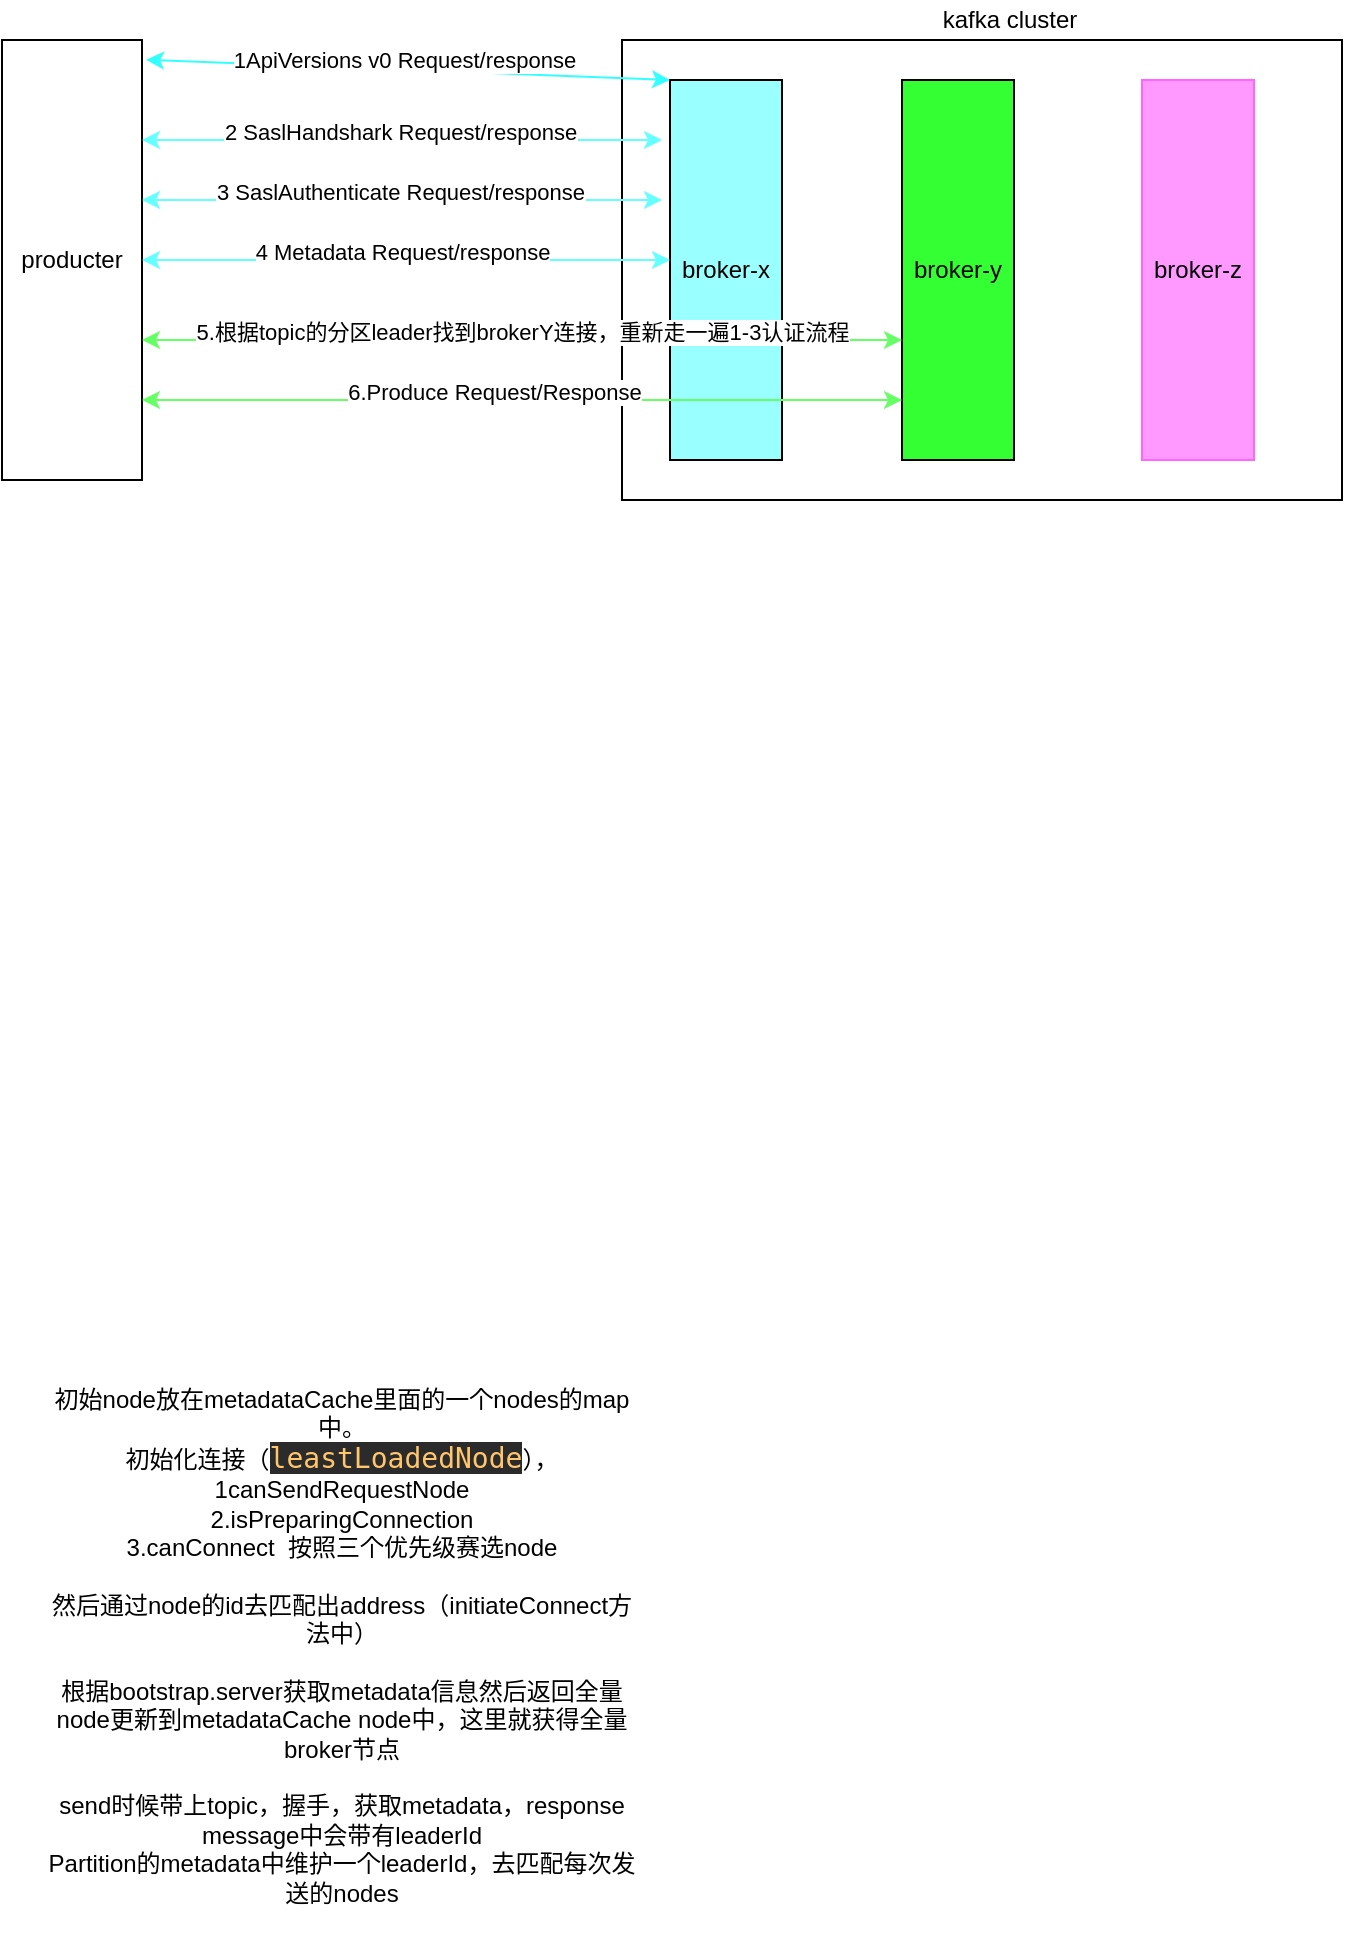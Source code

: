 <mxfile version="14.8.6" type="github" pages="2">
  <diagram id="R2lEEEUBdFMjLlhIrx00" name="producer">
    <mxGraphModel dx="1170" dy="1653" grid="1" gridSize="10" guides="1" tooltips="1" connect="1" arrows="1" fold="1" page="1" pageScale="1" pageWidth="850" pageHeight="1100" math="0" shadow="0" extFonts="Permanent Marker^https://fonts.googleapis.com/css?family=Permanent+Marker">
      <root>
        <mxCell id="0" />
        <mxCell id="1" parent="0" />
        <mxCell id="P7kI_6OZgvpL-uzqJ9Wy-4" value="初始node放在metadataCache里面的一个nodes的map中。&lt;br&gt;初始化连接（&lt;span style=&quot;color: rgb(255 , 198 , 109) ; background-color: rgb(43 , 43 , 43) ; font-family: &amp;#34;jetbrains mono&amp;#34; , monospace ; font-size: 10.5pt&quot;&gt;leastLoadedNode&lt;/span&gt;&lt;span&gt;），1canSendRequestNode&lt;br&gt;2.isPreparingConnection&lt;br&gt;3.canConnect&amp;nbsp; 按照三个优先级赛选node&lt;br&gt;&lt;br&gt;然后通过node的id去匹配出address（initiateConnect方法中）&lt;br&gt;&lt;br&gt;根据bootstrap.server获取metadata信息然后返回全量node更新到metadataCache node中，这里就获得全量broker节点&lt;br&gt;&lt;/span&gt;&lt;span&gt;&lt;br&gt;send时候带上topic，握手，获取metadata，response message中会带有leaderId&lt;br&gt;Partition的metadata中维护一个leaderId，去匹配每次发送的nodes&lt;br&gt;&lt;br&gt;&lt;/span&gt;" style="text;html=1;strokeColor=none;fillColor=none;align=center;verticalAlign=middle;whiteSpace=wrap;rounded=0;" parent="1" vertex="1">
          <mxGeometry x="100" y="680" width="300" height="220" as="geometry" />
        </mxCell>
        <mxCell id="9Rw0iZlwT72tDmpHV7MX-1" value="producter" style="rounded=0;whiteSpace=wrap;html=1;" vertex="1" parent="1">
          <mxGeometry x="80" y="-20" width="70" height="220" as="geometry" />
        </mxCell>
        <mxCell id="9Rw0iZlwT72tDmpHV7MX-2" value="" style="rounded=0;whiteSpace=wrap;html=1;" vertex="1" parent="1">
          <mxGeometry x="390" y="-20" width="360" height="230" as="geometry" />
        </mxCell>
        <mxCell id="9Rw0iZlwT72tDmpHV7MX-3" value="broker-x" style="rounded=0;whiteSpace=wrap;html=1;fillColor=#99FFFF;" vertex="1" parent="1">
          <mxGeometry x="414" width="56" height="190" as="geometry" />
        </mxCell>
        <mxCell id="9Rw0iZlwT72tDmpHV7MX-4" value="broker-y" style="rounded=0;whiteSpace=wrap;html=1;fillColor=#33FF33;" vertex="1" parent="1">
          <mxGeometry x="530" width="56" height="190" as="geometry" />
        </mxCell>
        <mxCell id="9Rw0iZlwT72tDmpHV7MX-5" value="broker-z" style="rounded=0;whiteSpace=wrap;html=1;fillColor=#FF99FF;strokeColor=#FF66FF;" vertex="1" parent="1">
          <mxGeometry x="650" width="56" height="190" as="geometry" />
        </mxCell>
        <mxCell id="9Rw0iZlwT72tDmpHV7MX-6" value="kafka cluster" style="text;html=1;strokeColor=none;fillColor=none;align=center;verticalAlign=middle;whiteSpace=wrap;rounded=0;" vertex="1" parent="1">
          <mxGeometry x="538" y="-40" width="92" height="20" as="geometry" />
        </mxCell>
        <mxCell id="9Rw0iZlwT72tDmpHV7MX-7" value="" style="endArrow=classic;startArrow=classic;html=1;exitX=1.029;exitY=0.045;exitDx=0;exitDy=0;exitPerimeter=0;entryX=0;entryY=0;entryDx=0;entryDy=0;strokeColor=#33FFFF;" edge="1" parent="1" source="9Rw0iZlwT72tDmpHV7MX-1" target="9Rw0iZlwT72tDmpHV7MX-3">
          <mxGeometry width="50" height="50" relative="1" as="geometry">
            <mxPoint x="190" y="100" as="sourcePoint" />
            <mxPoint x="240" y="50" as="targetPoint" />
          </mxGeometry>
        </mxCell>
        <mxCell id="9Rw0iZlwT72tDmpHV7MX-8" value="1ApiVersions v0 Request/response" style="edgeLabel;html=1;align=center;verticalAlign=middle;resizable=0;points=[];" vertex="1" connectable="0" parent="9Rw0iZlwT72tDmpHV7MX-7">
          <mxGeometry x="-0.205" y="4" relative="1" as="geometry">
            <mxPoint x="25" as="offset" />
          </mxGeometry>
        </mxCell>
        <mxCell id="9Rw0iZlwT72tDmpHV7MX-9" value="" style="endArrow=classic;startArrow=classic;html=1;exitX=1.029;exitY=0.045;exitDx=0;exitDy=0;exitPerimeter=0;strokeColor=#66FFFF;" edge="1" parent="1">
          <mxGeometry width="50" height="50" relative="1" as="geometry">
            <mxPoint x="150" y="30" as="sourcePoint" />
            <mxPoint x="410" y="30" as="targetPoint" />
          </mxGeometry>
        </mxCell>
        <mxCell id="9Rw0iZlwT72tDmpHV7MX-10" value="2 SaslHandshark Request/response" style="edgeLabel;html=1;align=center;verticalAlign=middle;resizable=0;points=[];" vertex="1" connectable="0" parent="9Rw0iZlwT72tDmpHV7MX-9">
          <mxGeometry x="-0.205" y="4" relative="1" as="geometry">
            <mxPoint x="25" as="offset" />
          </mxGeometry>
        </mxCell>
        <mxCell id="9Rw0iZlwT72tDmpHV7MX-11" value="" style="endArrow=classic;startArrow=classic;html=1;exitX=1.029;exitY=0.045;exitDx=0;exitDy=0;exitPerimeter=0;strokeColor=#66FFFF;" edge="1" parent="1">
          <mxGeometry width="50" height="50" relative="1" as="geometry">
            <mxPoint x="150" y="60" as="sourcePoint" />
            <mxPoint x="410" y="60" as="targetPoint" />
          </mxGeometry>
        </mxCell>
        <mxCell id="9Rw0iZlwT72tDmpHV7MX-12" value="3 SaslAuthenticate Request/response" style="edgeLabel;html=1;align=center;verticalAlign=middle;resizable=0;points=[];" vertex="1" connectable="0" parent="9Rw0iZlwT72tDmpHV7MX-11">
          <mxGeometry x="-0.205" y="4" relative="1" as="geometry">
            <mxPoint x="25" as="offset" />
          </mxGeometry>
        </mxCell>
        <mxCell id="9Rw0iZlwT72tDmpHV7MX-13" value="" style="endArrow=classic;startArrow=classic;html=1;strokeColor=#66FFFF;" edge="1" parent="1">
          <mxGeometry width="50" height="50" relative="1" as="geometry">
            <mxPoint x="150" y="90" as="sourcePoint" />
            <mxPoint x="414" y="90" as="targetPoint" />
          </mxGeometry>
        </mxCell>
        <mxCell id="9Rw0iZlwT72tDmpHV7MX-14" value="4 Metadata Request/response" style="edgeLabel;html=1;align=center;verticalAlign=middle;resizable=0;points=[];" vertex="1" connectable="0" parent="9Rw0iZlwT72tDmpHV7MX-13">
          <mxGeometry x="-0.205" y="4" relative="1" as="geometry">
            <mxPoint x="25" as="offset" />
          </mxGeometry>
        </mxCell>
        <mxCell id="9Rw0iZlwT72tDmpHV7MX-17" value="" style="endArrow=classic;startArrow=classic;html=1;strokeColor=#66FF66;" edge="1" parent="1">
          <mxGeometry width="50" height="50" relative="1" as="geometry">
            <mxPoint x="150" y="130" as="sourcePoint" />
            <mxPoint x="530" y="130" as="targetPoint" />
          </mxGeometry>
        </mxCell>
        <mxCell id="9Rw0iZlwT72tDmpHV7MX-18" value="5.根据topic的分区leader找到brokerY连接，重新走一遍1-3认证流程" style="edgeLabel;html=1;align=center;verticalAlign=middle;resizable=0;points=[];" vertex="1" connectable="0" parent="9Rw0iZlwT72tDmpHV7MX-17">
          <mxGeometry x="-0.205" y="4" relative="1" as="geometry">
            <mxPoint x="39" as="offset" />
          </mxGeometry>
        </mxCell>
        <mxCell id="9Rw0iZlwT72tDmpHV7MX-19" value="" style="endArrow=classic;startArrow=classic;html=1;strokeColor=#66FF66;" edge="1" parent="1">
          <mxGeometry width="50" height="50" relative="1" as="geometry">
            <mxPoint x="150" y="160" as="sourcePoint" />
            <mxPoint x="530" y="160" as="targetPoint" />
          </mxGeometry>
        </mxCell>
        <mxCell id="9Rw0iZlwT72tDmpHV7MX-20" value="6.Produce Request/Response" style="edgeLabel;html=1;align=center;verticalAlign=middle;resizable=0;points=[];" vertex="1" connectable="0" parent="9Rw0iZlwT72tDmpHV7MX-19">
          <mxGeometry x="-0.205" y="4" relative="1" as="geometry">
            <mxPoint x="25" as="offset" />
          </mxGeometry>
        </mxCell>
      </root>
    </mxGraphModel>
  </diagram>
  <diagram id="O7ieYafIhJPExKGgI1Up" name="consumer">
    <mxGraphModel dx="1170" dy="1722" grid="1" gridSize="10" guides="1" tooltips="1" connect="1" arrows="1" fold="1" page="1" pageScale="1" pageWidth="827" pageHeight="1169" math="0" shadow="0">
      <root>
        <mxCell id="TrR6X78nPMM3bP7Jag6o-0" />
        <mxCell id="TrR6X78nPMM3bP7Jag6o-1" parent="TrR6X78nPMM3bP7Jag6o-0" />
        <mxCell id="TrR6X78nPMM3bP7Jag6o-2" value="consumer" style="rounded=0;whiteSpace=wrap;html=1;" vertex="1" parent="TrR6X78nPMM3bP7Jag6o-1">
          <mxGeometry x="80" y="-20" width="70" height="480" as="geometry" />
        </mxCell>
        <mxCell id="TrR6X78nPMM3bP7Jag6o-3" value="" style="rounded=0;whiteSpace=wrap;html=1;" vertex="1" parent="TrR6X78nPMM3bP7Jag6o-1">
          <mxGeometry x="390" y="-20" width="360" height="480" as="geometry" />
        </mxCell>
        <mxCell id="TrR6X78nPMM3bP7Jag6o-4" value="broker-x" style="rounded=0;whiteSpace=wrap;html=1;fillColor=#99FFFF;" vertex="1" parent="TrR6X78nPMM3bP7Jag6o-1">
          <mxGeometry x="414" width="56" height="450" as="geometry" />
        </mxCell>
        <mxCell id="TrR6X78nPMM3bP7Jag6o-5" value="broker-y" style="rounded=0;whiteSpace=wrap;html=1;fillColor=#33FF33;" vertex="1" parent="TrR6X78nPMM3bP7Jag6o-1">
          <mxGeometry x="530" width="56" height="450" as="geometry" />
        </mxCell>
        <mxCell id="TrR6X78nPMM3bP7Jag6o-6" value="broker-z" style="rounded=0;whiteSpace=wrap;html=1;fillColor=#FF99FF;strokeColor=#FF66FF;" vertex="1" parent="TrR6X78nPMM3bP7Jag6o-1">
          <mxGeometry x="650" width="56" height="450" as="geometry" />
        </mxCell>
        <mxCell id="TrR6X78nPMM3bP7Jag6o-7" value="kafka cluster" style="text;html=1;strokeColor=none;fillColor=none;align=center;verticalAlign=middle;whiteSpace=wrap;rounded=0;" vertex="1" parent="TrR6X78nPMM3bP7Jag6o-1">
          <mxGeometry x="538" y="-40" width="92" height="20" as="geometry" />
        </mxCell>
        <mxCell id="TrR6X78nPMM3bP7Jag6o-15" value="" style="endArrow=classic;startArrow=classic;html=1;exitX=1.029;exitY=0.045;exitDx=0;exitDy=0;exitPerimeter=0;entryX=0;entryY=0;entryDx=0;entryDy=0;strokeColor=#33FFFF;" edge="1" parent="TrR6X78nPMM3bP7Jag6o-1" source="TrR6X78nPMM3bP7Jag6o-2" target="TrR6X78nPMM3bP7Jag6o-4">
          <mxGeometry width="50" height="50" relative="1" as="geometry">
            <mxPoint x="190" y="100" as="sourcePoint" />
            <mxPoint x="240" y="50" as="targetPoint" />
          </mxGeometry>
        </mxCell>
        <mxCell id="TrR6X78nPMM3bP7Jag6o-16" value="1ApiVersions v0 Request/response" style="edgeLabel;html=1;align=center;verticalAlign=middle;resizable=0;points=[];" vertex="1" connectable="0" parent="TrR6X78nPMM3bP7Jag6o-15">
          <mxGeometry x="-0.205" y="4" relative="1" as="geometry">
            <mxPoint x="25" as="offset" />
          </mxGeometry>
        </mxCell>
        <mxCell id="TrR6X78nPMM3bP7Jag6o-17" value="" style="endArrow=classic;startArrow=classic;html=1;exitX=1.029;exitY=0.045;exitDx=0;exitDy=0;exitPerimeter=0;strokeColor=#66FFFF;" edge="1" parent="TrR6X78nPMM3bP7Jag6o-1">
          <mxGeometry width="50" height="50" relative="1" as="geometry">
            <mxPoint x="150.0" y="30.0" as="sourcePoint" />
            <mxPoint x="410" y="30" as="targetPoint" />
          </mxGeometry>
        </mxCell>
        <mxCell id="TrR6X78nPMM3bP7Jag6o-18" value="2 SaslHandshark Request/response" style="edgeLabel;html=1;align=center;verticalAlign=middle;resizable=0;points=[];" vertex="1" connectable="0" parent="TrR6X78nPMM3bP7Jag6o-17">
          <mxGeometry x="-0.205" y="4" relative="1" as="geometry">
            <mxPoint x="25" as="offset" />
          </mxGeometry>
        </mxCell>
        <mxCell id="TrR6X78nPMM3bP7Jag6o-19" value="" style="endArrow=classic;startArrow=classic;html=1;exitX=1.029;exitY=0.045;exitDx=0;exitDy=0;exitPerimeter=0;strokeColor=#66FFFF;" edge="1" parent="TrR6X78nPMM3bP7Jag6o-1">
          <mxGeometry width="50" height="50" relative="1" as="geometry">
            <mxPoint x="150" y="60" as="sourcePoint" />
            <mxPoint x="410" y="60" as="targetPoint" />
          </mxGeometry>
        </mxCell>
        <mxCell id="TrR6X78nPMM3bP7Jag6o-20" value="3 SaslAuthenticate Request/response" style="edgeLabel;html=1;align=center;verticalAlign=middle;resizable=0;points=[];" vertex="1" connectable="0" parent="TrR6X78nPMM3bP7Jag6o-19">
          <mxGeometry x="-0.205" y="4" relative="1" as="geometry">
            <mxPoint x="25" as="offset" />
          </mxGeometry>
        </mxCell>
        <mxCell id="TrR6X78nPMM3bP7Jag6o-23" value="" style="endArrow=classic;startArrow=classic;html=1;strokeColor=#66FFFF;" edge="1" parent="TrR6X78nPMM3bP7Jag6o-1">
          <mxGeometry width="50" height="50" relative="1" as="geometry">
            <mxPoint x="150" y="90" as="sourcePoint" />
            <mxPoint x="414" y="90" as="targetPoint" />
          </mxGeometry>
        </mxCell>
        <mxCell id="TrR6X78nPMM3bP7Jag6o-24" value="4 Metadata Request/response" style="edgeLabel;html=1;align=center;verticalAlign=middle;resizable=0;points=[];" vertex="1" connectable="0" parent="TrR6X78nPMM3bP7Jag6o-23">
          <mxGeometry x="-0.205" y="4" relative="1" as="geometry">
            <mxPoint x="25" as="offset" />
          </mxGeometry>
        </mxCell>
        <mxCell id="TrR6X78nPMM3bP7Jag6o-26" value="" style="endArrow=classic;startArrow=classic;html=1;strokeColor=#66FFFF;" edge="1" parent="TrR6X78nPMM3bP7Jag6o-1">
          <mxGeometry width="50" height="50" relative="1" as="geometry">
            <mxPoint x="150" y="120" as="sourcePoint" />
            <mxPoint x="414" y="120" as="targetPoint" />
          </mxGeometry>
        </mxCell>
        <mxCell id="TrR6X78nPMM3bP7Jag6o-27" value="5.FindCoordinator Request/response" style="edgeLabel;html=1;align=center;verticalAlign=middle;resizable=0;points=[];" vertex="1" connectable="0" parent="TrR6X78nPMM3bP7Jag6o-26">
          <mxGeometry x="-0.205" y="4" relative="1" as="geometry">
            <mxPoint x="25" as="offset" />
          </mxGeometry>
        </mxCell>
        <mxCell id="TrR6X78nPMM3bP7Jag6o-30" value="" style="endArrow=classic;startArrow=classic;html=1;strokeColor=#66FF66;" edge="1" parent="TrR6X78nPMM3bP7Jag6o-1">
          <mxGeometry width="50" height="50" relative="1" as="geometry">
            <mxPoint x="150" y="160" as="sourcePoint" />
            <mxPoint x="530" y="160" as="targetPoint" />
          </mxGeometry>
        </mxCell>
        <mxCell id="TrR6X78nPMM3bP7Jag6o-31" value="6.连接协调员brokerY重新走一遍1-3认证流程" style="edgeLabel;html=1;align=center;verticalAlign=middle;resizable=0;points=[];" vertex="1" connectable="0" parent="TrR6X78nPMM3bP7Jag6o-30">
          <mxGeometry x="-0.205" y="4" relative="1" as="geometry">
            <mxPoint x="25" as="offset" />
          </mxGeometry>
        </mxCell>
        <mxCell id="TrR6X78nPMM3bP7Jag6o-32" value="" style="endArrow=classic;startArrow=classic;html=1;strokeColor=#66FF66;" edge="1" parent="TrR6X78nPMM3bP7Jag6o-1">
          <mxGeometry width="50" height="50" relative="1" as="geometry">
            <mxPoint x="150" y="190" as="sourcePoint" />
            <mxPoint x="530" y="190" as="targetPoint" />
          </mxGeometry>
        </mxCell>
        <mxCell id="TrR6X78nPMM3bP7Jag6o-33" value="7.JoinGroup Request/Response" style="edgeLabel;html=1;align=center;verticalAlign=middle;resizable=0;points=[];" vertex="1" connectable="0" parent="TrR6X78nPMM3bP7Jag6o-32">
          <mxGeometry x="-0.205" y="4" relative="1" as="geometry">
            <mxPoint x="25" as="offset" />
          </mxGeometry>
        </mxCell>
        <mxCell id="TrR6X78nPMM3bP7Jag6o-35" value="" style="endArrow=classic;startArrow=classic;html=1;strokeColor=#33FF33;" edge="1" parent="TrR6X78nPMM3bP7Jag6o-1">
          <mxGeometry width="50" height="50" relative="1" as="geometry">
            <mxPoint x="150" y="220" as="sourcePoint" />
            <mxPoint x="530" y="220" as="targetPoint" />
          </mxGeometry>
        </mxCell>
        <mxCell id="TrR6X78nPMM3bP7Jag6o-36" value="8.SyncGroup Request/Response" style="edgeLabel;html=1;align=center;verticalAlign=middle;resizable=0;points=[];" vertex="1" connectable="0" parent="TrR6X78nPMM3bP7Jag6o-35">
          <mxGeometry x="-0.205" y="4" relative="1" as="geometry">
            <mxPoint x="25" as="offset" />
          </mxGeometry>
        </mxCell>
        <mxCell id="TrR6X78nPMM3bP7Jag6o-38" value="" style="endArrow=classic;startArrow=classic;html=1;strokeColor=#33FF33;" edge="1" parent="TrR6X78nPMM3bP7Jag6o-1">
          <mxGeometry width="50" height="50" relative="1" as="geometry">
            <mxPoint x="150" y="260" as="sourcePoint" />
            <mxPoint x="530" y="260" as="targetPoint" />
          </mxGeometry>
        </mxCell>
        <mxCell id="TrR6X78nPMM3bP7Jag6o-39" value="9.OffsetFetch&amp;nbsp; Request/Response" style="edgeLabel;html=1;align=center;verticalAlign=middle;resizable=0;points=[];" vertex="1" connectable="0" parent="TrR6X78nPMM3bP7Jag6o-38">
          <mxGeometry x="-0.205" y="4" relative="1" as="geometry">
            <mxPoint x="25" as="offset" />
          </mxGeometry>
        </mxCell>
        <mxCell id="TrR6X78nPMM3bP7Jag6o-41" value="" style="endArrow=classic;startArrow=classic;html=1;strokeColor=#33FF33;" edge="1" parent="TrR6X78nPMM3bP7Jag6o-1">
          <mxGeometry width="50" height="50" relative="1" as="geometry">
            <mxPoint x="150" y="280" as="sourcePoint" />
            <mxPoint x="530" y="280" as="targetPoint" />
          </mxGeometry>
        </mxCell>
        <mxCell id="TrR6X78nPMM3bP7Jag6o-42" value="10.Heartbeat&amp;nbsp; Request/Response" style="edgeLabel;html=1;align=center;verticalAlign=middle;resizable=0;points=[];" vertex="1" connectable="0" parent="TrR6X78nPMM3bP7Jag6o-41">
          <mxGeometry x="-0.205" y="4" relative="1" as="geometry">
            <mxPoint x="25" as="offset" />
          </mxGeometry>
        </mxCell>
        <mxCell id="TrR6X78nPMM3bP7Jag6o-44" value="" style="endArrow=classic;startArrow=classic;html=1;strokeColor=#FF3399;" edge="1" parent="TrR6X78nPMM3bP7Jag6o-1">
          <mxGeometry width="50" height="50" relative="1" as="geometry">
            <mxPoint x="150" y="320" as="sourcePoint" />
            <mxPoint x="649" y="320" as="targetPoint" />
          </mxGeometry>
        </mxCell>
        <mxCell id="TrR6X78nPMM3bP7Jag6o-45" value="11.根据消费分区策略得到brokerZ，重新连接brokerZ走一遍1-3认证流程" style="edgeLabel;html=1;align=center;verticalAlign=middle;resizable=0;points=[];" vertex="1" connectable="0" parent="TrR6X78nPMM3bP7Jag6o-44">
          <mxGeometry x="-0.205" y="4" relative="1" as="geometry">
            <mxPoint x="25" as="offset" />
          </mxGeometry>
        </mxCell>
        <mxCell id="TrR6X78nPMM3bP7Jag6o-46" value="" style="endArrow=classic;startArrow=classic;html=1;strokeColor=#FF3399;entryX=-0.018;entryY=0.649;entryDx=0;entryDy=0;entryPerimeter=0;" edge="1" parent="TrR6X78nPMM3bP7Jag6o-1">
          <mxGeometry width="50" height="50" relative="1" as="geometry">
            <mxPoint x="151.01" y="351.99" as="sourcePoint" />
            <mxPoint x="650.002" y="350" as="targetPoint" />
          </mxGeometry>
        </mxCell>
        <mxCell id="TrR6X78nPMM3bP7Jag6o-47" value="12.Offsets Request/Reponse" style="edgeLabel;html=1;align=center;verticalAlign=middle;resizable=0;points=[];" vertex="1" connectable="0" parent="TrR6X78nPMM3bP7Jag6o-46">
          <mxGeometry x="-0.205" y="4" relative="1" as="geometry">
            <mxPoint x="25" as="offset" />
          </mxGeometry>
        </mxCell>
        <mxCell id="TrR6X78nPMM3bP7Jag6o-49" value="" style="endArrow=classic;startArrow=classic;html=1;strokeColor=#FF3399;entryX=-0.018;entryY=0.649;entryDx=0;entryDy=0;entryPerimeter=0;" edge="1" parent="TrR6X78nPMM3bP7Jag6o-1">
          <mxGeometry width="50" height="50" relative="1" as="geometry">
            <mxPoint x="151.01" y="381.99" as="sourcePoint" />
            <mxPoint x="650.002" y="380" as="targetPoint" />
          </mxGeometry>
        </mxCell>
        <mxCell id="TrR6X78nPMM3bP7Jag6o-50" value="13.Fetch Request/Reponse" style="edgeLabel;html=1;align=center;verticalAlign=middle;resizable=0;points=[];" vertex="1" connectable="0" parent="TrR6X78nPMM3bP7Jag6o-49">
          <mxGeometry x="-0.205" y="4" relative="1" as="geometry">
            <mxPoint x="25" as="offset" />
          </mxGeometry>
        </mxCell>
        <mxCell id="TrR6X78nPMM3bP7Jag6o-52" value="" style="endArrow=classic;startArrow=classic;html=1;strokeColor=#FF3399;entryX=-0.018;entryY=0.649;entryDx=0;entryDy=0;entryPerimeter=0;" edge="1" parent="TrR6X78nPMM3bP7Jag6o-1">
          <mxGeometry width="50" height="50" relative="1" as="geometry">
            <mxPoint x="150" y="411.99" as="sourcePoint" />
            <mxPoint x="648.992" y="410" as="targetPoint" />
          </mxGeometry>
        </mxCell>
        <mxCell id="TrR6X78nPMM3bP7Jag6o-53" value="14.Offset commit Request/Reponse" style="edgeLabel;html=1;align=center;verticalAlign=middle;resizable=0;points=[];" vertex="1" connectable="0" parent="TrR6X78nPMM3bP7Jag6o-52">
          <mxGeometry x="-0.205" y="4" relative="1" as="geometry">
            <mxPoint x="25" as="offset" />
          </mxGeometry>
        </mxCell>
      </root>
    </mxGraphModel>
  </diagram>
</mxfile>
